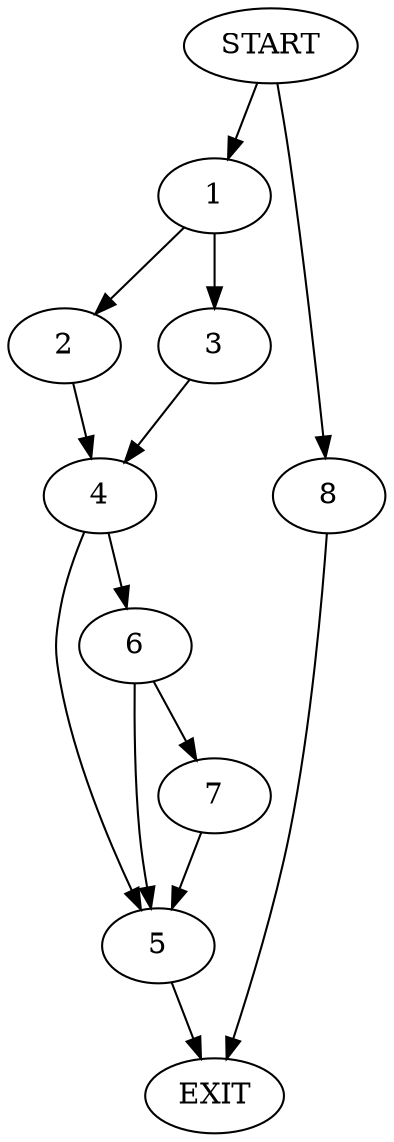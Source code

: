 digraph {
0 [label="START"]
9 [label="EXIT"]
0 -> 1
1 -> 2
1 -> 3
3 -> 4
2 -> 4
4 -> 5
4 -> 6
5 -> 9
6 -> 5
6 -> 7
7 -> 5
0 -> 8
8 -> 9
}
